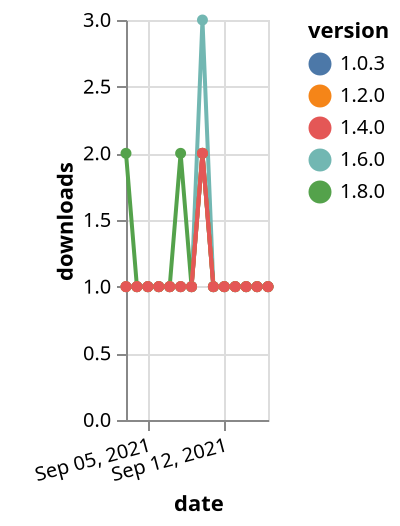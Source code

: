 {"$schema": "https://vega.github.io/schema/vega-lite/v5.json", "description": "A simple bar chart with embedded data.", "data": {"values": [{"date": "2021-09-03", "total": 188, "delta": 1, "version": "1.6.0"}, {"date": "2021-09-04", "total": 189, "delta": 1, "version": "1.6.0"}, {"date": "2021-09-05", "total": 190, "delta": 1, "version": "1.6.0"}, {"date": "2021-09-06", "total": 191, "delta": 1, "version": "1.6.0"}, {"date": "2021-09-07", "total": 192, "delta": 1, "version": "1.6.0"}, {"date": "2021-09-08", "total": 193, "delta": 1, "version": "1.6.0"}, {"date": "2021-09-09", "total": 194, "delta": 1, "version": "1.6.0"}, {"date": "2021-09-10", "total": 197, "delta": 3, "version": "1.6.0"}, {"date": "2021-09-11", "total": 198, "delta": 1, "version": "1.6.0"}, {"date": "2021-09-12", "total": 199, "delta": 1, "version": "1.6.0"}, {"date": "2021-09-13", "total": 200, "delta": 1, "version": "1.6.0"}, {"date": "2021-09-14", "total": 201, "delta": 1, "version": "1.6.0"}, {"date": "2021-09-15", "total": 202, "delta": 1, "version": "1.6.0"}, {"date": "2021-09-16", "total": 203, "delta": 1, "version": "1.6.0"}, {"date": "2021-09-03", "total": 119, "delta": 2, "version": "1.8.0"}, {"date": "2021-09-04", "total": 120, "delta": 1, "version": "1.8.0"}, {"date": "2021-09-05", "total": 121, "delta": 1, "version": "1.8.0"}, {"date": "2021-09-06", "total": 122, "delta": 1, "version": "1.8.0"}, {"date": "2021-09-07", "total": 123, "delta": 1, "version": "1.8.0"}, {"date": "2021-09-08", "total": 125, "delta": 2, "version": "1.8.0"}, {"date": "2021-09-09", "total": 126, "delta": 1, "version": "1.8.0"}, {"date": "2021-09-10", "total": 128, "delta": 2, "version": "1.8.0"}, {"date": "2021-09-11", "total": 129, "delta": 1, "version": "1.8.0"}, {"date": "2021-09-12", "total": 130, "delta": 1, "version": "1.8.0"}, {"date": "2021-09-13", "total": 131, "delta": 1, "version": "1.8.0"}, {"date": "2021-09-14", "total": 132, "delta": 1, "version": "1.8.0"}, {"date": "2021-09-15", "total": 133, "delta": 1, "version": "1.8.0"}, {"date": "2021-09-16", "total": 134, "delta": 1, "version": "1.8.0"}, {"date": "2021-09-03", "total": 185, "delta": 1, "version": "1.0.3"}, {"date": "2021-09-04", "total": 186, "delta": 1, "version": "1.0.3"}, {"date": "2021-09-05", "total": 187, "delta": 1, "version": "1.0.3"}, {"date": "2021-09-06", "total": 188, "delta": 1, "version": "1.0.3"}, {"date": "2021-09-07", "total": 189, "delta": 1, "version": "1.0.3"}, {"date": "2021-09-08", "total": 190, "delta": 1, "version": "1.0.3"}, {"date": "2021-09-09", "total": 191, "delta": 1, "version": "1.0.3"}, {"date": "2021-09-10", "total": 193, "delta": 2, "version": "1.0.3"}, {"date": "2021-09-11", "total": 194, "delta": 1, "version": "1.0.3"}, {"date": "2021-09-12", "total": 195, "delta": 1, "version": "1.0.3"}, {"date": "2021-09-13", "total": 196, "delta": 1, "version": "1.0.3"}, {"date": "2021-09-14", "total": 197, "delta": 1, "version": "1.0.3"}, {"date": "2021-09-15", "total": 198, "delta": 1, "version": "1.0.3"}, {"date": "2021-09-16", "total": 199, "delta": 1, "version": "1.0.3"}, {"date": "2021-09-03", "total": 180, "delta": 1, "version": "1.2.0"}, {"date": "2021-09-04", "total": 181, "delta": 1, "version": "1.2.0"}, {"date": "2021-09-05", "total": 182, "delta": 1, "version": "1.2.0"}, {"date": "2021-09-06", "total": 183, "delta": 1, "version": "1.2.0"}, {"date": "2021-09-07", "total": 184, "delta": 1, "version": "1.2.0"}, {"date": "2021-09-08", "total": 185, "delta": 1, "version": "1.2.0"}, {"date": "2021-09-09", "total": 186, "delta": 1, "version": "1.2.0"}, {"date": "2021-09-10", "total": 188, "delta": 2, "version": "1.2.0"}, {"date": "2021-09-11", "total": 189, "delta": 1, "version": "1.2.0"}, {"date": "2021-09-12", "total": 190, "delta": 1, "version": "1.2.0"}, {"date": "2021-09-13", "total": 191, "delta": 1, "version": "1.2.0"}, {"date": "2021-09-14", "total": 192, "delta": 1, "version": "1.2.0"}, {"date": "2021-09-15", "total": 193, "delta": 1, "version": "1.2.0"}, {"date": "2021-09-16", "total": 194, "delta": 1, "version": "1.2.0"}, {"date": "2021-09-03", "total": 158, "delta": 1, "version": "1.4.0"}, {"date": "2021-09-04", "total": 159, "delta": 1, "version": "1.4.0"}, {"date": "2021-09-05", "total": 160, "delta": 1, "version": "1.4.0"}, {"date": "2021-09-06", "total": 161, "delta": 1, "version": "1.4.0"}, {"date": "2021-09-07", "total": 162, "delta": 1, "version": "1.4.0"}, {"date": "2021-09-08", "total": 163, "delta": 1, "version": "1.4.0"}, {"date": "2021-09-09", "total": 164, "delta": 1, "version": "1.4.0"}, {"date": "2021-09-10", "total": 166, "delta": 2, "version": "1.4.0"}, {"date": "2021-09-11", "total": 167, "delta": 1, "version": "1.4.0"}, {"date": "2021-09-12", "total": 168, "delta": 1, "version": "1.4.0"}, {"date": "2021-09-13", "total": 169, "delta": 1, "version": "1.4.0"}, {"date": "2021-09-14", "total": 170, "delta": 1, "version": "1.4.0"}, {"date": "2021-09-15", "total": 171, "delta": 1, "version": "1.4.0"}, {"date": "2021-09-16", "total": 172, "delta": 1, "version": "1.4.0"}]}, "width": "container", "mark": {"type": "line", "point": {"filled": true}}, "encoding": {"x": {"field": "date", "type": "temporal", "timeUnit": "yearmonthdate", "title": "date", "axis": {"labelAngle": -15}}, "y": {"field": "delta", "type": "quantitative", "title": "downloads"}, "color": {"field": "version", "type": "nominal"}, "tooltip": {"field": "delta"}}}